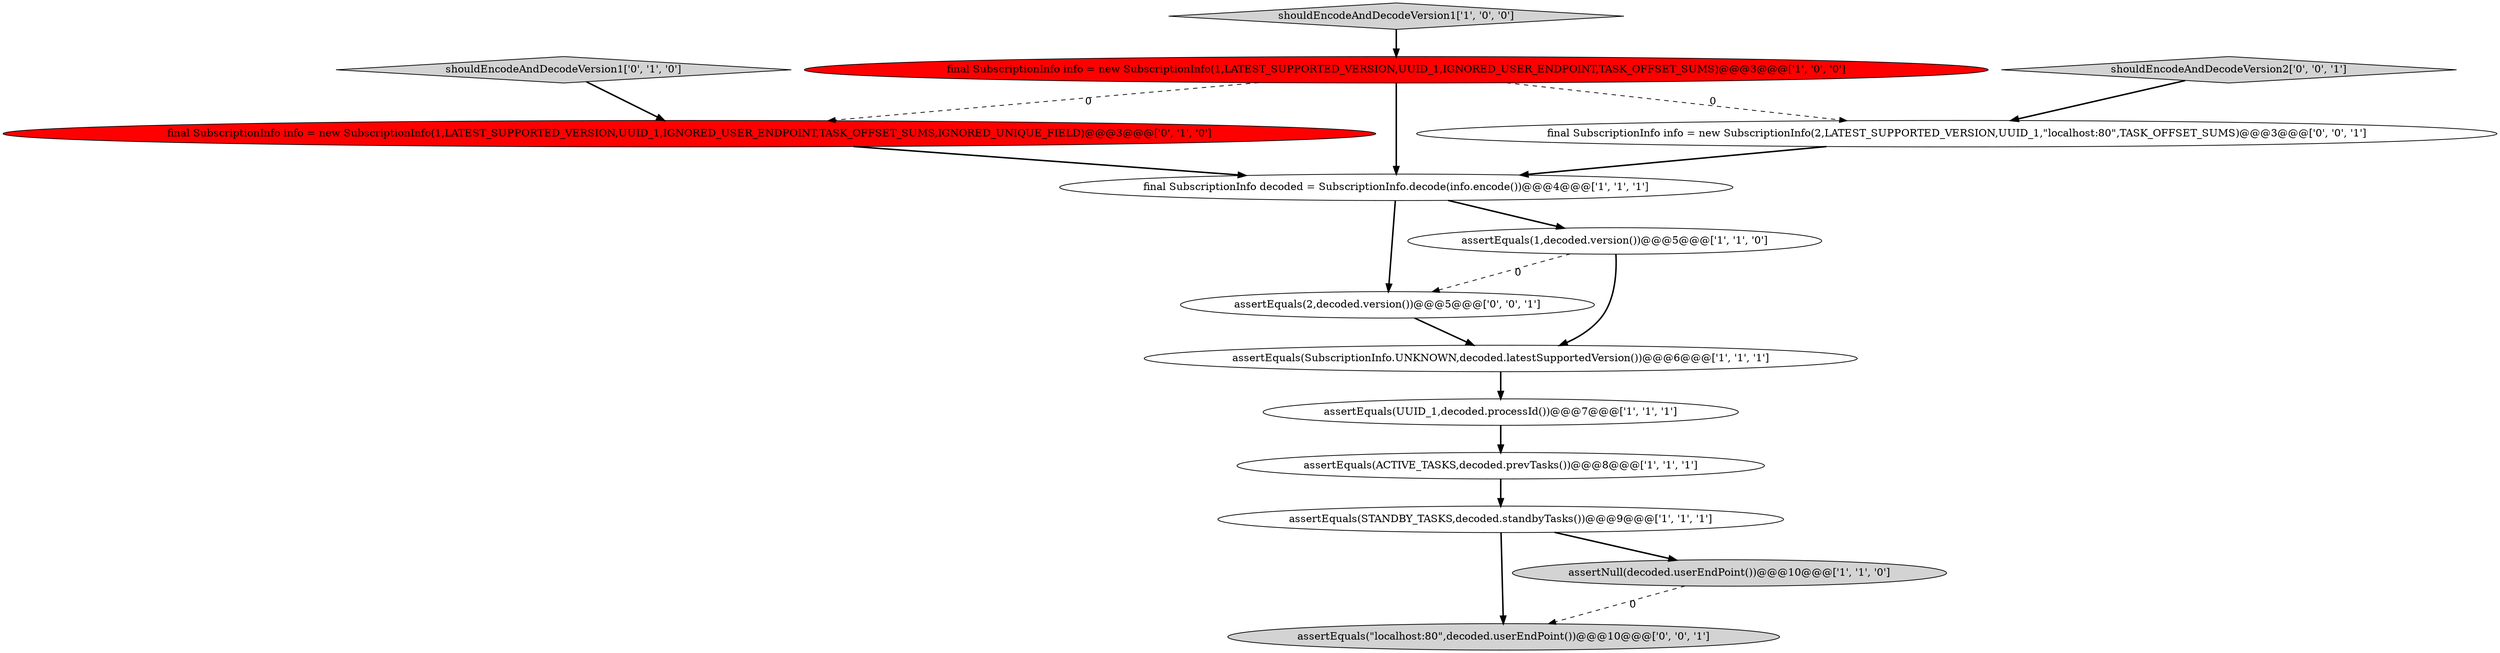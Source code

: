 digraph {
0 [style = filled, label = "assertEquals(ACTIVE_TASKS,decoded.prevTasks())@@@8@@@['1', '1', '1']", fillcolor = white, shape = ellipse image = "AAA0AAABBB1BBB"];
10 [style = filled, label = "shouldEncodeAndDecodeVersion1['0', '1', '0']", fillcolor = lightgray, shape = diamond image = "AAA0AAABBB2BBB"];
5 [style = filled, label = "final SubscriptionInfo info = new SubscriptionInfo(1,LATEST_SUPPORTED_VERSION,UUID_1,IGNORED_USER_ENDPOINT,TASK_OFFSET_SUMS)@@@3@@@['1', '0', '0']", fillcolor = red, shape = ellipse image = "AAA1AAABBB1BBB"];
9 [style = filled, label = "final SubscriptionInfo info = new SubscriptionInfo(1,LATEST_SUPPORTED_VERSION,UUID_1,IGNORED_USER_ENDPOINT,TASK_OFFSET_SUMS,IGNORED_UNIQUE_FIELD)@@@3@@@['0', '1', '0']", fillcolor = red, shape = ellipse image = "AAA1AAABBB2BBB"];
11 [style = filled, label = "assertEquals(2,decoded.version())@@@5@@@['0', '0', '1']", fillcolor = white, shape = ellipse image = "AAA0AAABBB3BBB"];
13 [style = filled, label = "final SubscriptionInfo info = new SubscriptionInfo(2,LATEST_SUPPORTED_VERSION,UUID_1,\"localhost:80\",TASK_OFFSET_SUMS)@@@3@@@['0', '0', '1']", fillcolor = white, shape = ellipse image = "AAA0AAABBB3BBB"];
3 [style = filled, label = "assertEquals(1,decoded.version())@@@5@@@['1', '1', '0']", fillcolor = white, shape = ellipse image = "AAA0AAABBB1BBB"];
2 [style = filled, label = "assertEquals(SubscriptionInfo.UNKNOWN,decoded.latestSupportedVersion())@@@6@@@['1', '1', '1']", fillcolor = white, shape = ellipse image = "AAA0AAABBB1BBB"];
1 [style = filled, label = "shouldEncodeAndDecodeVersion1['1', '0', '0']", fillcolor = lightgray, shape = diamond image = "AAA0AAABBB1BBB"];
14 [style = filled, label = "shouldEncodeAndDecodeVersion2['0', '0', '1']", fillcolor = lightgray, shape = diamond image = "AAA0AAABBB3BBB"];
12 [style = filled, label = "assertEquals(\"localhost:80\",decoded.userEndPoint())@@@10@@@['0', '0', '1']", fillcolor = lightgray, shape = ellipse image = "AAA0AAABBB3BBB"];
4 [style = filled, label = "assertNull(decoded.userEndPoint())@@@10@@@['1', '1', '0']", fillcolor = lightgray, shape = ellipse image = "AAA0AAABBB1BBB"];
8 [style = filled, label = "assertEquals(UUID_1,decoded.processId())@@@7@@@['1', '1', '1']", fillcolor = white, shape = ellipse image = "AAA0AAABBB1BBB"];
7 [style = filled, label = "assertEquals(STANDBY_TASKS,decoded.standbyTasks())@@@9@@@['1', '1', '1']", fillcolor = white, shape = ellipse image = "AAA0AAABBB1BBB"];
6 [style = filled, label = "final SubscriptionInfo decoded = SubscriptionInfo.decode(info.encode())@@@4@@@['1', '1', '1']", fillcolor = white, shape = ellipse image = "AAA0AAABBB1BBB"];
8->0 [style = bold, label=""];
1->5 [style = bold, label=""];
5->13 [style = dashed, label="0"];
6->3 [style = bold, label=""];
5->9 [style = dashed, label="0"];
10->9 [style = bold, label=""];
9->6 [style = bold, label=""];
4->12 [style = dashed, label="0"];
14->13 [style = bold, label=""];
7->4 [style = bold, label=""];
5->6 [style = bold, label=""];
3->2 [style = bold, label=""];
13->6 [style = bold, label=""];
11->2 [style = bold, label=""];
7->12 [style = bold, label=""];
6->11 [style = bold, label=""];
3->11 [style = dashed, label="0"];
2->8 [style = bold, label=""];
0->7 [style = bold, label=""];
}
